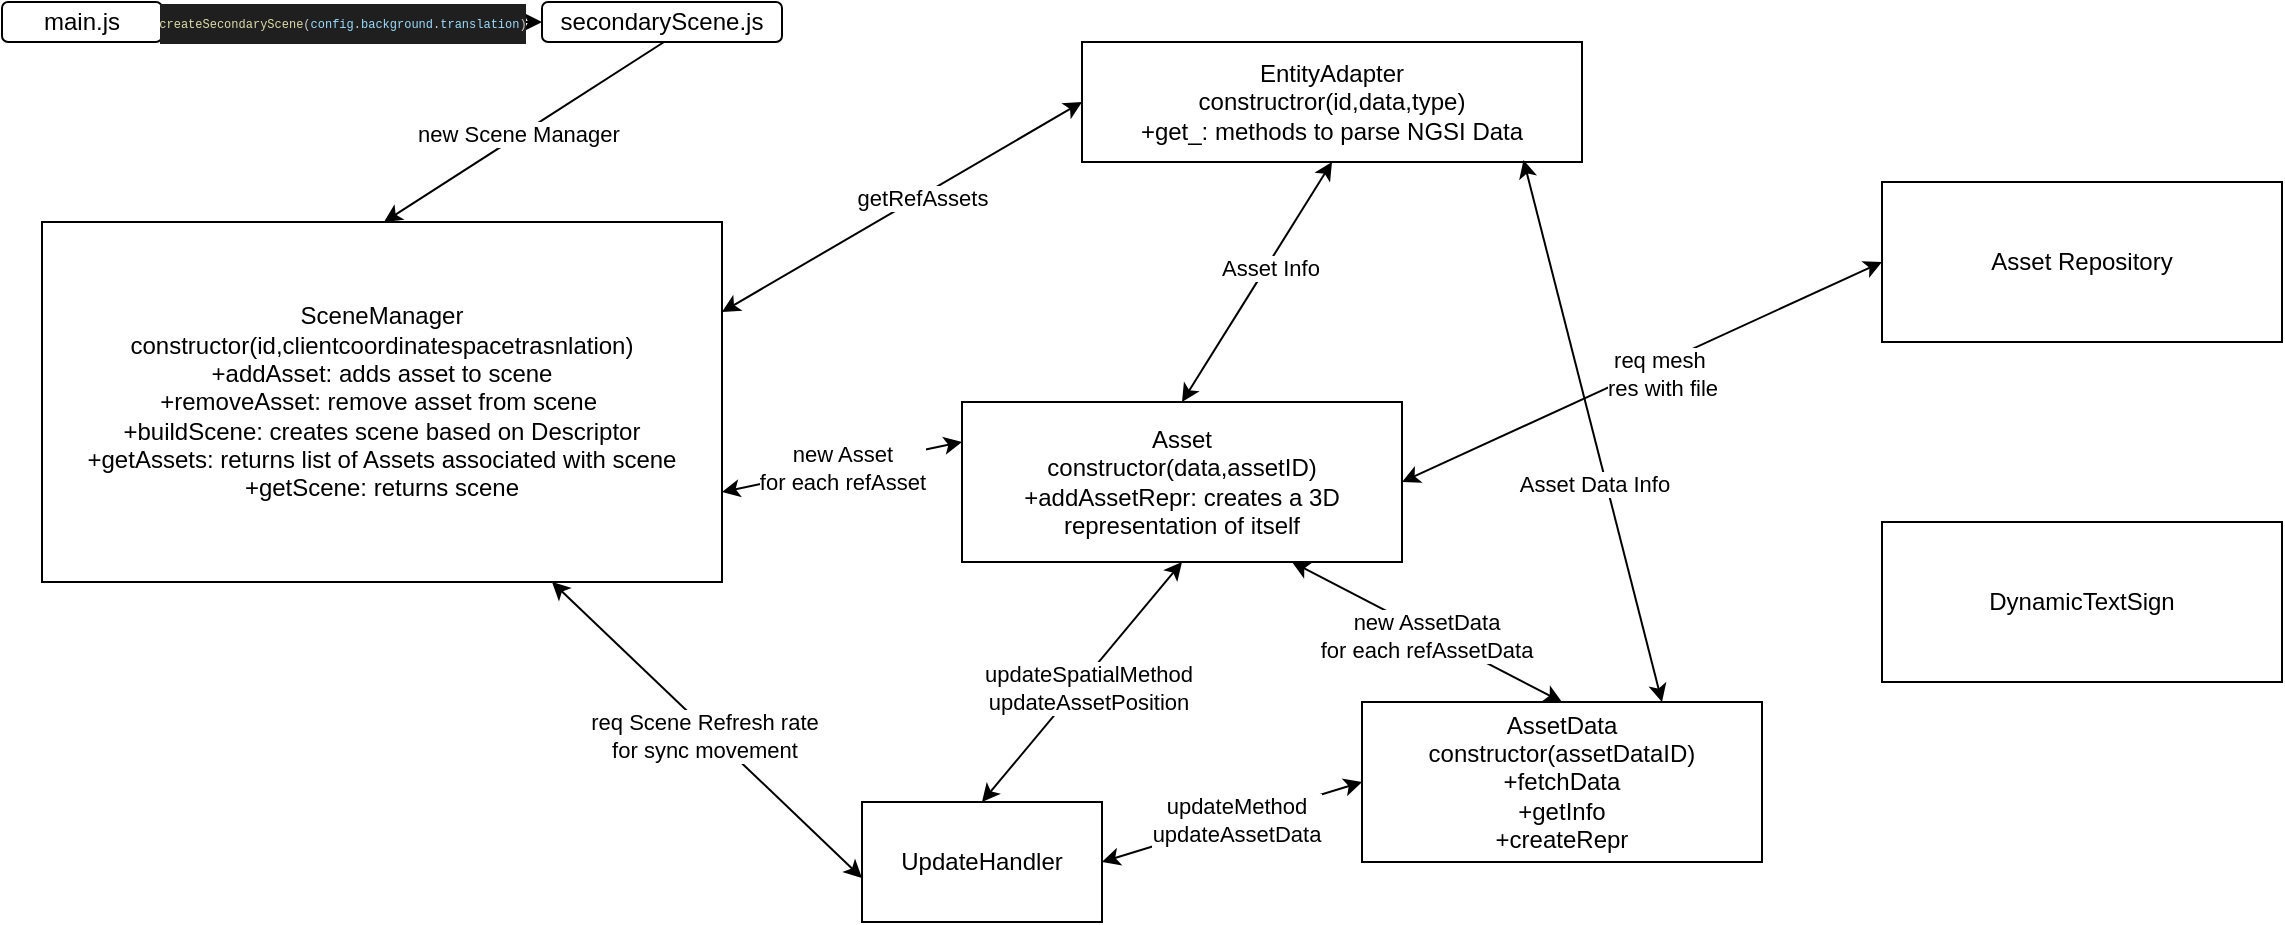 <mxfile>
    <diagram id="LqVLgAq5h2VVxSQOo6ip" name="Page-1">
        <mxGraphModel dx="852" dy="663" grid="1" gridSize="10" guides="1" tooltips="1" connect="1" arrows="1" fold="1" page="1" pageScale="1" pageWidth="1169" pageHeight="827" math="0" shadow="0">
            <root>
                <mxCell id="0"/>
                <mxCell id="1" parent="0"/>
                <mxCell id="2" value="main.js" style="rounded=1;whiteSpace=wrap;html=1;" parent="1" vertex="1">
                    <mxGeometry x="20" y="30" width="80" height="20" as="geometry"/>
                </mxCell>
                <mxCell id="3" value="" style="endArrow=classic;html=1;exitX=1;exitY=0.5;exitDx=0;exitDy=0;entryX=0;entryY=0.5;entryDx=0;entryDy=0;" parent="1" source="2" target="4" edge="1">
                    <mxGeometry width="50" height="50" relative="1" as="geometry">
                        <mxPoint x="180" y="65" as="sourcePoint"/>
                        <mxPoint x="160" y="40" as="targetPoint"/>
                    </mxGeometry>
                </mxCell>
                <mxCell id="10" value="&lt;div style=&quot;background-color: rgb(31, 31, 31); font-family: Consolas, &amp;quot;Courier New&amp;quot;, monospace; line-height: 19px; white-space-collapse: preserve; color: rgb(204, 204, 204);&quot;&gt;&lt;font style=&quot;font-size: 6px;&quot;&gt;&lt;span style=&quot;color: rgb(220, 220, 170);&quot;&gt;createSecondaryScene&lt;/span&gt;&lt;span style=&quot;color: rgb(204, 204, 204);&quot;&gt;(&lt;/span&gt;&lt;span style=&quot;color: rgb(156, 220, 254);&quot;&gt;config&lt;/span&gt;&lt;span style=&quot;color: rgb(204, 204, 204);&quot;&gt;.&lt;/span&gt;&lt;span style=&quot;color: rgb(156, 220, 254);&quot;&gt;background&lt;/span&gt;&lt;span style=&quot;color: rgb(204, 204, 204);&quot;&gt;.&lt;/span&gt;&lt;span style=&quot;color: rgb(156, 220, 254);&quot;&gt;translation&lt;/span&gt;&lt;span style=&quot;color: rgb(204, 204, 204);&quot;&gt;)&lt;/span&gt;&lt;/font&gt;&lt;/div&gt;" style="edgeLabel;html=1;align=center;verticalAlign=middle;resizable=0;points=[];" parent="3" vertex="1" connectable="0">
                    <mxGeometry x="-0.2" y="2" relative="1" as="geometry">
                        <mxPoint x="14" y="2" as="offset"/>
                    </mxGeometry>
                </mxCell>
                <mxCell id="4" value="secondaryScene.js" style="rounded=1;whiteSpace=wrap;html=1;" parent="1" vertex="1">
                    <mxGeometry x="290" y="30" width="120" height="20" as="geometry"/>
                </mxCell>
                <mxCell id="12" value="SceneManager&lt;div&gt;constructor(id,clientcoordinatespacetrasnlation)&lt;/div&gt;&lt;div&gt;+addAsset: adds asset to scene&lt;/div&gt;&lt;div&gt;+removeAsset: remove asset from scene&amp;nbsp;&lt;/div&gt;&lt;div&gt;+buildScene: creates scene based on Descriptor&lt;/div&gt;&lt;div&gt;+getAssets: returns list of Assets associated with scene&lt;/div&gt;&lt;div&gt;+getScene: returns scene&lt;/div&gt;" style="rounded=0;whiteSpace=wrap;html=1;" parent="1" vertex="1">
                    <mxGeometry x="40" y="140" width="340" height="180" as="geometry"/>
                </mxCell>
                <mxCell id="13" value="EntityAdapter&lt;div&gt;constructror(id,data,type)&lt;/div&gt;&lt;div&gt;+get_: methods to parse NGSI Data&lt;/div&gt;" style="rounded=0;whiteSpace=wrap;html=1;" parent="1" vertex="1">
                    <mxGeometry x="560" y="50" width="250" height="60" as="geometry"/>
                </mxCell>
                <mxCell id="15" value="" style="endArrow=classic;startArrow=classic;html=1;entryX=0;entryY=0.5;entryDx=0;entryDy=0;exitX=1;exitY=0.25;exitDx=0;exitDy=0;" parent="1" source="12" target="13" edge="1">
                    <mxGeometry width="50" height="50" relative="1" as="geometry">
                        <mxPoint x="380" y="220" as="sourcePoint"/>
                        <mxPoint x="430" y="170" as="targetPoint"/>
                    </mxGeometry>
                </mxCell>
                <mxCell id="16" value="getRefAssets" style="edgeLabel;html=1;align=center;verticalAlign=middle;resizable=0;points=[];" parent="15" vertex="1" connectable="0">
                    <mxGeometry x="0.093" y="-2" relative="1" as="geometry">
                        <mxPoint y="-2" as="offset"/>
                    </mxGeometry>
                </mxCell>
                <mxCell id="17" value="Asset&lt;div&gt;constructor(data,assetID)&lt;/div&gt;&lt;div&gt;+addAssetRepr: creates a 3D representation of itself&lt;/div&gt;" style="rounded=0;whiteSpace=wrap;html=1;" parent="1" vertex="1">
                    <mxGeometry x="500" y="230" width="220" height="80" as="geometry"/>
                </mxCell>
                <mxCell id="22" value="" style="endArrow=classic;startArrow=classic;html=1;exitX=1;exitY=0.75;exitDx=0;exitDy=0;entryX=0;entryY=0.25;entryDx=0;entryDy=0;" parent="1" source="12" target="17" edge="1">
                    <mxGeometry width="50" height="50" relative="1" as="geometry">
                        <mxPoint x="380" y="220" as="sourcePoint"/>
                        <mxPoint x="430" y="170" as="targetPoint"/>
                    </mxGeometry>
                </mxCell>
                <mxCell id="23" value="new Asset&lt;div&gt;for each refAsset&lt;/div&gt;" style="edgeLabel;html=1;align=center;verticalAlign=middle;resizable=0;points=[];" parent="22" vertex="1" connectable="0">
                    <mxGeometry x="0.059" relative="1" as="geometry">
                        <mxPoint x="-4" y="1" as="offset"/>
                    </mxGeometry>
                </mxCell>
                <mxCell id="24" value="" style="endArrow=classic;startArrow=classic;html=1;entryX=0.5;entryY=1;entryDx=0;entryDy=0;exitX=0.5;exitY=0;exitDx=0;exitDy=0;" parent="1" source="17" target="13" edge="1">
                    <mxGeometry width="50" height="50" relative="1" as="geometry">
                        <mxPoint x="570" y="240" as="sourcePoint"/>
                        <mxPoint x="620" y="190" as="targetPoint"/>
                    </mxGeometry>
                </mxCell>
                <mxCell id="25" value="Asset Info" style="edgeLabel;html=1;align=center;verticalAlign=middle;resizable=0;points=[];" parent="24" vertex="1" connectable="0">
                    <mxGeometry x="0.135" y="-1" relative="1" as="geometry">
                        <mxPoint as="offset"/>
                    </mxGeometry>
                </mxCell>
                <mxCell id="27" value="AssetData&lt;div&gt;&lt;div&gt;constructor(assetDataID)&lt;/div&gt;&lt;div&gt;+fetchData&lt;br&gt;+getInfo&lt;/div&gt;&lt;/div&gt;&lt;div&gt;+createRepr&lt;/div&gt;" style="rounded=0;whiteSpace=wrap;html=1;" parent="1" vertex="1">
                    <mxGeometry x="700" y="380" width="200" height="80" as="geometry"/>
                </mxCell>
                <mxCell id="31" value="" style="endArrow=classic;startArrow=classic;html=1;entryX=0.75;entryY=1;entryDx=0;entryDy=0;exitX=0.5;exitY=0;exitDx=0;exitDy=0;" parent="1" source="27" target="17" edge="1">
                    <mxGeometry width="50" height="50" relative="1" as="geometry">
                        <mxPoint x="470" y="310" as="sourcePoint"/>
                        <mxPoint x="520" y="260" as="targetPoint"/>
                    </mxGeometry>
                </mxCell>
                <mxCell id="32" value="new AssetData&lt;div&gt;for each refAssetData&lt;/div&gt;" style="edgeLabel;html=1;align=center;verticalAlign=middle;resizable=0;points=[];" parent="31" vertex="1" connectable="0">
                    <mxGeometry x="-0.009" y="2" relative="1" as="geometry">
                        <mxPoint as="offset"/>
                    </mxGeometry>
                </mxCell>
                <mxCell id="33" value="" style="endArrow=classic;startArrow=classic;html=1;entryX=0.883;entryY=0.983;entryDx=0;entryDy=0;entryPerimeter=0;exitX=0.75;exitY=0;exitDx=0;exitDy=0;" parent="1" source="27" target="13" edge="1">
                    <mxGeometry width="50" height="50" relative="1" as="geometry">
                        <mxPoint x="830" y="330" as="sourcePoint"/>
                        <mxPoint x="880" y="280" as="targetPoint"/>
                    </mxGeometry>
                </mxCell>
                <mxCell id="34" value="Asset Data Info" style="edgeLabel;html=1;align=center;verticalAlign=middle;resizable=0;points=[];" parent="33" vertex="1" connectable="0">
                    <mxGeometry x="-0.006" relative="1" as="geometry">
                        <mxPoint y="25" as="offset"/>
                    </mxGeometry>
                </mxCell>
                <mxCell id="35" value="" style="endArrow=classic;html=1;exitX=0.5;exitY=1;exitDx=0;exitDy=0;entryX=0.5;entryY=0;entryDx=0;entryDy=0;" parent="1" edge="1">
                    <mxGeometry width="50" height="50" relative="1" as="geometry">
                        <mxPoint x="351" y="50" as="sourcePoint"/>
                        <mxPoint x="211" y="140.0" as="targetPoint"/>
                    </mxGeometry>
                </mxCell>
                <mxCell id="37" value="new Scene Manager" style="edgeLabel;html=1;align=center;verticalAlign=middle;resizable=0;points=[];" parent="35" vertex="1" connectable="0">
                    <mxGeometry x="0.039" y="-1" relative="1" as="geometry">
                        <mxPoint as="offset"/>
                    </mxGeometry>
                </mxCell>
                <mxCell id="39" value="DynamicTextSign" style="rounded=0;whiteSpace=wrap;html=1;" parent="1" vertex="1">
                    <mxGeometry x="960" y="290" width="200" height="80" as="geometry"/>
                </mxCell>
                <mxCell id="40" value="Asset Repository" style="rounded=0;whiteSpace=wrap;html=1;" vertex="1" parent="1">
                    <mxGeometry x="960" y="120" width="200" height="80" as="geometry"/>
                </mxCell>
                <mxCell id="41" value="" style="endArrow=classic;startArrow=classic;html=1;exitX=1;exitY=0.5;exitDx=0;exitDy=0;entryX=0;entryY=0.5;entryDx=0;entryDy=0;" edge="1" parent="1" source="17" target="40">
                    <mxGeometry width="50" height="50" relative="1" as="geometry">
                        <mxPoint x="760" y="290" as="sourcePoint"/>
                        <mxPoint x="810" y="240" as="targetPoint"/>
                    </mxGeometry>
                </mxCell>
                <mxCell id="42" value="req mesh&amp;nbsp;&lt;div&gt;res with file&lt;/div&gt;" style="edgeLabel;html=1;align=center;verticalAlign=middle;resizable=0;points=[];" vertex="1" connectable="0" parent="41">
                    <mxGeometry x="0.011" y="-2" relative="1" as="geometry">
                        <mxPoint x="8" as="offset"/>
                    </mxGeometry>
                </mxCell>
                <mxCell id="44" value="" style="endArrow=classic;startArrow=classic;html=1;entryX=0;entryY=0.5;entryDx=0;entryDy=0;exitX=1;exitY=0.5;exitDx=0;exitDy=0;" edge="1" parent="1" source="48" target="27">
                    <mxGeometry width="50" height="50" relative="1" as="geometry">
                        <mxPoint x="600" y="475" as="sourcePoint"/>
                        <mxPoint x="680" y="450" as="targetPoint"/>
                    </mxGeometry>
                </mxCell>
                <mxCell id="45" value="updateMethod&lt;div&gt;updateAssetData&lt;/div&gt;" style="edgeLabel;html=1;align=center;verticalAlign=middle;resizable=0;points=[];" vertex="1" connectable="0" parent="44">
                    <mxGeometry x="0.028" y="1" relative="1" as="geometry">
                        <mxPoint as="offset"/>
                    </mxGeometry>
                </mxCell>
                <mxCell id="48" value="UpdateHandler" style="rounded=0;whiteSpace=wrap;html=1;" vertex="1" parent="1">
                    <mxGeometry x="450" y="430" width="120" height="60" as="geometry"/>
                </mxCell>
                <mxCell id="50" value="" style="endArrow=classic;startArrow=classic;html=1;entryX=0.5;entryY=1;entryDx=0;entryDy=0;exitX=0.5;exitY=0;exitDx=0;exitDy=0;" edge="1" parent="1" source="48" target="17">
                    <mxGeometry width="50" height="50" relative="1" as="geometry">
                        <mxPoint x="500" y="400" as="sourcePoint"/>
                        <mxPoint x="550" y="350" as="targetPoint"/>
                    </mxGeometry>
                </mxCell>
                <mxCell id="51" value="updateSpatialMethod&lt;div&gt;updateAssetPosition&lt;/div&gt;" style="edgeLabel;html=1;align=center;verticalAlign=middle;resizable=0;points=[];" vertex="1" connectable="0" parent="50">
                    <mxGeometry x="-0.005" y="-4" relative="1" as="geometry">
                        <mxPoint as="offset"/>
                    </mxGeometry>
                </mxCell>
                <mxCell id="52" value="" style="endArrow=classic;startArrow=classic;html=1;exitX=0.75;exitY=1;exitDx=0;exitDy=0;entryX=0;entryY=0.633;entryDx=0;entryDy=0;entryPerimeter=0;" edge="1" parent="1" source="12" target="48">
                    <mxGeometry width="50" height="50" relative="1" as="geometry">
                        <mxPoint x="430" y="290" as="sourcePoint"/>
                        <mxPoint x="480" y="240" as="targetPoint"/>
                    </mxGeometry>
                </mxCell>
                <mxCell id="53" value="req Scene Refresh rate&lt;div&gt;for sync movement&lt;/div&gt;" style="edgeLabel;html=1;align=center;verticalAlign=middle;resizable=0;points=[];" vertex="1" connectable="0" parent="52">
                    <mxGeometry x="0.009" y="-3" relative="1" as="geometry">
                        <mxPoint as="offset"/>
                    </mxGeometry>
                </mxCell>
            </root>
        </mxGraphModel>
    </diagram>
</mxfile>